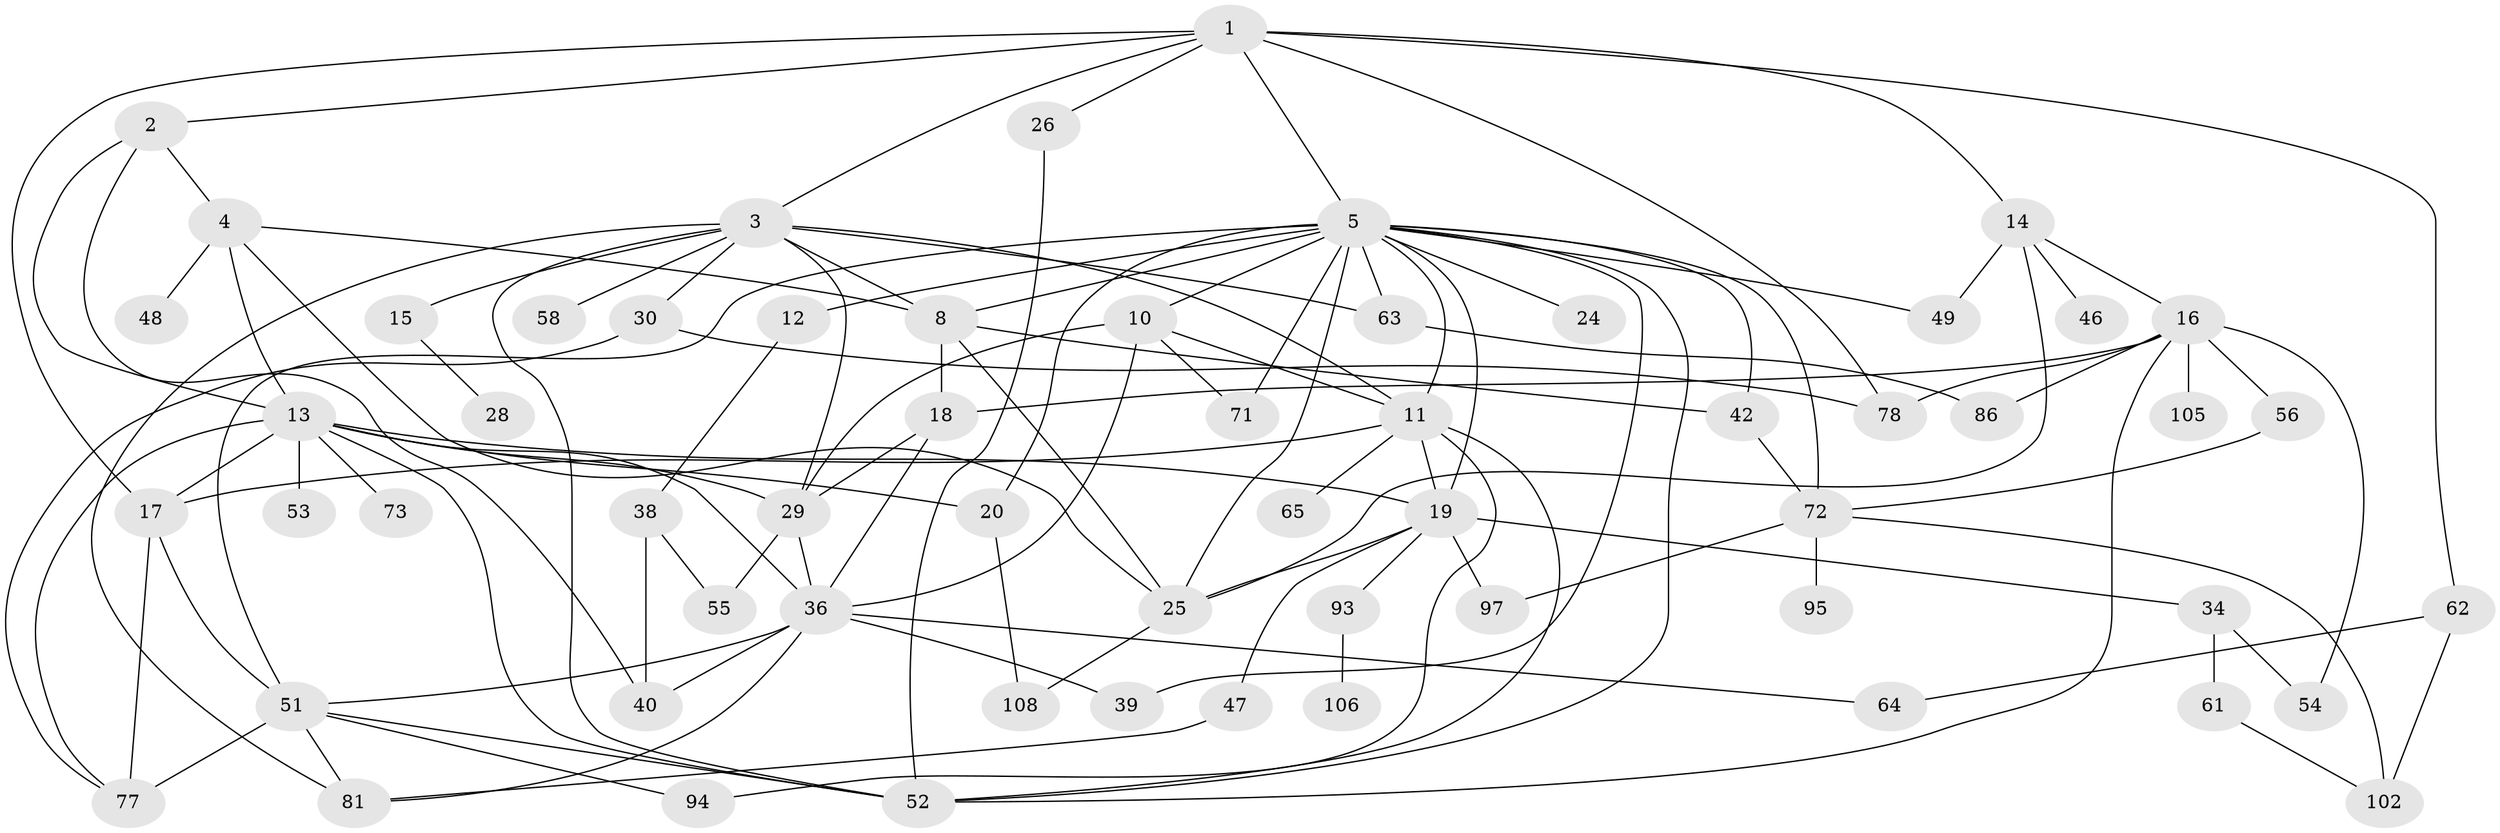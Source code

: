 // original degree distribution, {8: 0.016666666666666666, 4: 0.14166666666666666, 9: 0.016666666666666666, 5: 0.06666666666666667, 7: 0.025, 2: 0.30833333333333335, 6: 0.03333333333333333, 3: 0.18333333333333332, 1: 0.20833333333333334}
// Generated by graph-tools (version 1.1) at 2025/13/03/09/25 04:13:30]
// undirected, 60 vertices, 114 edges
graph export_dot {
graph [start="1"]
  node [color=gray90,style=filled];
  1 [super="+41"];
  2;
  3 [super="+6+32"];
  4;
  5 [super="+44+7"];
  8 [super="+83"];
  10 [super="+101"];
  11 [super="+23+59"];
  12;
  13 [super="+79+85+120"];
  14;
  15;
  16 [super="+45"];
  17 [super="+21"];
  18 [super="+22"];
  19 [super="+27+92"];
  20;
  24 [super="+100"];
  25 [super="+76+35"];
  26;
  28;
  29 [super="+70+33"];
  30;
  34 [super="+90"];
  36 [super="+91+37"];
  38;
  39;
  40 [super="+43"];
  42 [super="+67"];
  46 [super="+75"];
  47;
  48 [super="+99"];
  49 [super="+80"];
  51 [super="+60+74"];
  52 [super="+89+68"];
  53;
  54 [super="+69"];
  55;
  56;
  58;
  61;
  62;
  63 [super="+66"];
  64;
  65;
  71;
  72 [super="+114"];
  73;
  77 [super="+116+82"];
  78;
  81 [super="+107"];
  86 [super="+87"];
  93 [super="+119+96"];
  94 [super="+112"];
  95;
  97;
  102;
  105;
  106;
  108;
  1 -- 2;
  1 -- 3;
  1 -- 5;
  1 -- 14;
  1 -- 17;
  1 -- 26;
  1 -- 78;
  1 -- 62;
  2 -- 4;
  2 -- 13;
  2 -- 40;
  3 -- 15;
  3 -- 30;
  3 -- 58;
  3 -- 63;
  3 -- 81;
  3 -- 8;
  3 -- 11;
  3 -- 52;
  3 -- 29;
  4 -- 48;
  4 -- 25;
  4 -- 8;
  4 -- 13;
  5 -- 10 [weight=2];
  5 -- 72;
  5 -- 19;
  5 -- 39;
  5 -- 8;
  5 -- 71;
  5 -- 11;
  5 -- 12;
  5 -- 42;
  5 -- 51;
  5 -- 20;
  5 -- 24;
  5 -- 25;
  5 -- 63;
  5 -- 49;
  5 -- 52;
  8 -- 42;
  8 -- 25;
  8 -- 18;
  10 -- 29;
  10 -- 71;
  10 -- 36;
  10 -- 11;
  11 -- 65;
  11 -- 17;
  11 -- 52;
  11 -- 94;
  11 -- 19;
  12 -- 38;
  13 -- 19;
  13 -- 53;
  13 -- 73;
  13 -- 29;
  13 -- 17;
  13 -- 36;
  13 -- 20;
  13 -- 77;
  13 -- 52;
  14 -- 16;
  14 -- 46;
  14 -- 49;
  14 -- 25;
  15 -- 28;
  16 -- 18;
  16 -- 105;
  16 -- 52;
  16 -- 54;
  16 -- 86;
  16 -- 56;
  16 -- 78;
  17 -- 51;
  17 -- 77;
  18 -- 36;
  18 -- 29;
  19 -- 34;
  19 -- 25;
  19 -- 97;
  19 -- 93;
  19 -- 47;
  20 -- 108;
  25 -- 108;
  26 -- 52;
  29 -- 36;
  29 -- 55;
  30 -- 77;
  30 -- 78;
  34 -- 61;
  34 -- 54;
  36 -- 39;
  36 -- 81;
  36 -- 40;
  36 -- 64;
  36 -- 51;
  38 -- 55;
  38 -- 40;
  42 -- 72;
  47 -- 81;
  51 -- 81;
  51 -- 77 [weight=2];
  51 -- 94;
  51 -- 52;
  56 -- 72;
  61 -- 102;
  62 -- 102;
  62 -- 64;
  63 -- 86;
  72 -- 95;
  72 -- 97;
  72 -- 102;
  93 -- 106;
}
